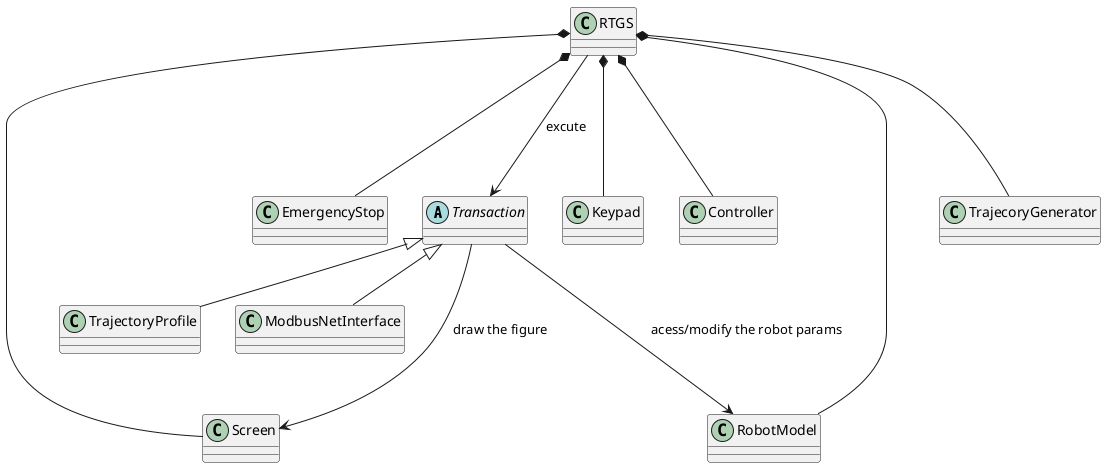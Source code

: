 @startuml
abstract class "Transaction"
RTGS *---EmergencyStop
RTGS *---Screen
RTGS *---Keypad
RTGS *---Controller
RTGS *--- RobotModel
RTGS *--- TrajecoryGenerator
RTGS ---> "Transaction" : excute
"Transaction" <|-- TrajectoryProfile
"Transaction" <|-- ModbusNetInterface
"Transaction" ---> RobotModel : acess/modify the robot params
"Transaction" ---> Screen : draw the figure
@enduml